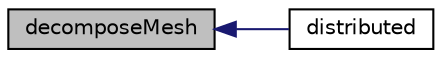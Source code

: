 digraph "decomposeMesh"
{
  bgcolor="transparent";
  edge [fontname="Helvetica",fontsize="10",labelfontname="Helvetica",labelfontsize="10"];
  node [fontname="Helvetica",fontsize="10",shape=record];
  rankdir="LR";
  Node1 [label="decomposeMesh",height=0.2,width=0.4,color="black", fillcolor="grey75", style="filled", fontcolor="black"];
  Node1 -> Node2 [dir="back",color="midnightblue",fontsize="10",style="solid",fontname="Helvetica"];
  Node2 [label="distributed",height=0.2,width=0.4,color="black",URL="$a00580.html#aa2e6baef4082b729cca4ccae58b26eb3",tooltip="Is the decomposition data to be distributed for each processor. "];
}
